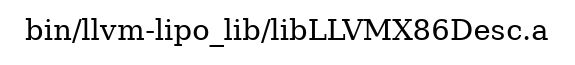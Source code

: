 digraph "bin/llvm-lipo_lib/libLLVMX86Desc.a" {
	label="bin/llvm-lipo_lib/libLLVMX86Desc.a";
	rankdir=LR;

}
